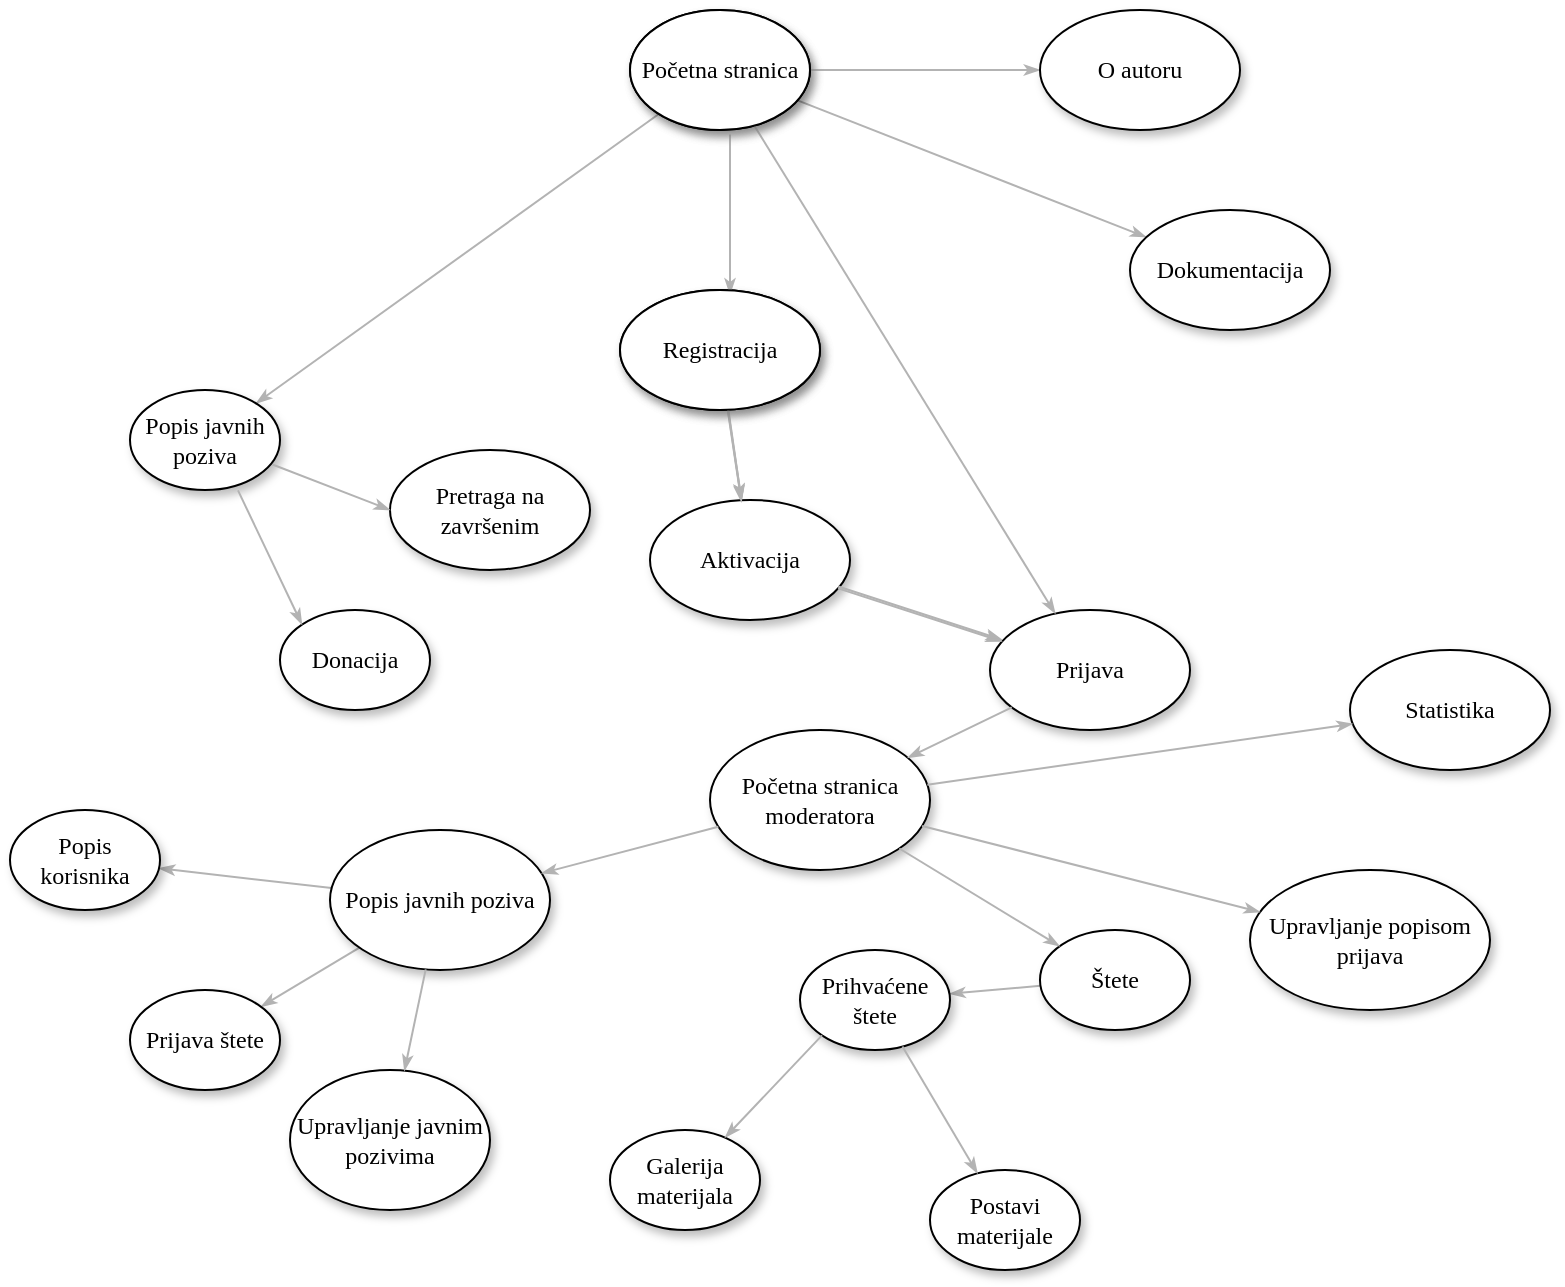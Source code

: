 <mxfile version="14.5.10" type="device"><diagram name="Page-1" id="42789a77-a242-8287-6e28-9cd8cfd52e62"><mxGraphModel dx="1102" dy="652" grid="1" gridSize="10" guides="1" tooltips="1" connect="1" arrows="1" fold="1" page="1" pageScale="1" pageWidth="1100" pageHeight="850" background="#ffffff" math="0" shadow="0"><root><mxCell id="0"/><mxCell id="1" parent="0"/><mxCell id="ZMJ_Dy11edj3K6WObZ-7-1" value="" style="edgeStyle=none;rounded=1;html=1;labelBackgroundColor=none;startArrow=none;startFill=0;startSize=5;endArrow=classicThin;endFill=1;endSize=5;jettySize=auto;orthogonalLoop=1;strokeColor=#B3B3B3;strokeWidth=1;fontFamily=Verdana;fontSize=12" edge="1" parent="1" source="ZMJ_Dy11edj3K6WObZ-7-33" target="ZMJ_Dy11edj3K6WObZ-7-7"><mxGeometry relative="1" as="geometry"><mxPoint x="457.01" y="126.08" as="sourcePoint"/></mxGeometry></mxCell><mxCell id="ZMJ_Dy11edj3K6WObZ-7-2" value="" style="edgeStyle=none;rounded=1;html=1;labelBackgroundColor=none;startArrow=none;startFill=0;startSize=5;endArrow=classicThin;endFill=1;endSize=5;jettySize=auto;orthogonalLoop=1;strokeColor=#B3B3B3;strokeWidth=1;fontFamily=Verdana;fontSize=12;" edge="1" parent="1" source="ZMJ_Dy11edj3K6WObZ-7-3" target="ZMJ_Dy11edj3K6WObZ-7-4"><mxGeometry relative="1" as="geometry"><mxPoint x="510.607" y="239.732" as="sourcePoint"/></mxGeometry></mxCell><mxCell id="ZMJ_Dy11edj3K6WObZ-7-3" value="&lt;span&gt;Štete&lt;/span&gt;" style="ellipse;whiteSpace=wrap;html=1;rounded=0;shadow=1;comic=0;labelBackgroundColor=none;strokeWidth=1;fontFamily=Verdana;fontSize=12;align=center;" vertex="1" parent="1"><mxGeometry x="665" y="460" width="75" height="50" as="geometry"/></mxCell><mxCell id="ZMJ_Dy11edj3K6WObZ-7-4" value="&lt;span&gt;Prihvaćene štete&lt;/span&gt;" style="ellipse;whiteSpace=wrap;html=1;rounded=0;shadow=1;comic=0;labelBackgroundColor=none;strokeWidth=1;fontFamily=Verdana;fontSize=12;align=center;" vertex="1" parent="1"><mxGeometry x="545" y="470" width="75" height="50" as="geometry"/></mxCell><mxCell id="ZMJ_Dy11edj3K6WObZ-7-5" value="Postavi materijale" style="ellipse;whiteSpace=wrap;html=1;rounded=0;shadow=1;comic=0;labelBackgroundColor=none;strokeWidth=1;fontFamily=Verdana;fontSize=12;align=center;" vertex="1" parent="1"><mxGeometry x="610" y="580" width="75" height="50" as="geometry"/></mxCell><mxCell id="ZMJ_Dy11edj3K6WObZ-7-6" value="" style="edgeStyle=none;rounded=1;html=1;labelBackgroundColor=none;startArrow=none;startFill=0;startSize=5;endArrow=classicThin;endFill=1;endSize=5;jettySize=auto;orthogonalLoop=1;strokeColor=#B3B3B3;strokeWidth=1;fontFamily=Verdana;fontSize=12" edge="1" parent="1" source="ZMJ_Dy11edj3K6WObZ-7-38" target="ZMJ_Dy11edj3K6WObZ-7-10"><mxGeometry relative="1" as="geometry"><mxPoint x="247.5" y="320" as="targetPoint"/></mxGeometry></mxCell><mxCell id="ZMJ_Dy11edj3K6WObZ-7-7" value="Popis javnih poziva" style="ellipse;whiteSpace=wrap;html=1;rounded=0;shadow=1;comic=0;labelBackgroundColor=none;strokeWidth=1;fontFamily=Verdana;fontSize=12;align=center;" vertex="1" parent="1"><mxGeometry x="210" y="190" width="75" height="50" as="geometry"/></mxCell><mxCell id="ZMJ_Dy11edj3K6WObZ-7-8" value="" style="edgeStyle=none;rounded=1;html=1;labelBackgroundColor=none;startArrow=none;startFill=0;startSize=5;endArrow=classicThin;endFill=1;endSize=5;jettySize=auto;orthogonalLoop=1;strokeColor=#B3B3B3;strokeWidth=1;fontFamily=Verdana;fontSize=12;" edge="1" parent="1" source="ZMJ_Dy11edj3K6WObZ-7-38" target="ZMJ_Dy11edj3K6WObZ-7-9"><mxGeometry relative="1" as="geometry"/></mxCell><mxCell id="ZMJ_Dy11edj3K6WObZ-7-9" value="&lt;span&gt;Popis korisnika&lt;/span&gt;" style="ellipse;whiteSpace=wrap;html=1;rounded=0;shadow=1;comic=0;labelBackgroundColor=none;strokeWidth=1;fontFamily=Verdana;fontSize=12;align=center;" vertex="1" parent="1"><mxGeometry x="150" y="400" width="75" height="50" as="geometry"/></mxCell><mxCell id="ZMJ_Dy11edj3K6WObZ-7-10" value="&lt;span&gt;Prijava štete&lt;/span&gt;" style="ellipse;whiteSpace=wrap;html=1;rounded=0;shadow=1;comic=0;labelBackgroundColor=none;strokeWidth=1;fontFamily=Verdana;fontSize=12;align=center;" vertex="1" parent="1"><mxGeometry x="210" y="490" width="75" height="50" as="geometry"/></mxCell><mxCell id="ZMJ_Dy11edj3K6WObZ-7-11" value="&lt;span&gt;Donacija&lt;/span&gt;" style="ellipse;whiteSpace=wrap;html=1;rounded=0;shadow=1;comic=0;labelBackgroundColor=none;strokeWidth=1;fontFamily=Verdana;fontSize=12;align=center;" vertex="1" parent="1"><mxGeometry x="285" y="300" width="75" height="50" as="geometry"/></mxCell><mxCell id="ZMJ_Dy11edj3K6WObZ-7-12" value="" style="edgeStyle=none;rounded=1;html=1;labelBackgroundColor=none;startArrow=none;startFill=0;startSize=5;endArrow=classicThin;endFill=1;endSize=5;jettySize=auto;orthogonalLoop=1;strokeColor=#B3B3B3;strokeWidth=1;fontFamily=Verdana;fontSize=12;exitX=0.72;exitY=1.004;exitDx=0;exitDy=0;entryX=0;entryY=0;entryDx=0;entryDy=0;exitPerimeter=0;" edge="1" parent="1" source="ZMJ_Dy11edj3K6WObZ-7-7" target="ZMJ_Dy11edj3K6WObZ-7-11"><mxGeometry relative="1" as="geometry"><mxPoint x="284.31" y="245" as="sourcePoint"/><mxPoint x="284.31" y="325" as="targetPoint"/></mxGeometry></mxCell><mxCell id="ZMJ_Dy11edj3K6WObZ-7-13" value="&lt;span&gt;Pretraga na završenim&lt;/span&gt;" style="ellipse;whiteSpace=wrap;html=1;rounded=0;shadow=1;comic=0;labelBackgroundColor=none;strokeWidth=1;fontFamily=Verdana;fontSize=12;align=center;" vertex="1" parent="1"><mxGeometry x="340" y="220" width="100" height="60" as="geometry"/></mxCell><mxCell id="ZMJ_Dy11edj3K6WObZ-7-14" value="" style="edgeStyle=none;rounded=1;html=1;labelBackgroundColor=none;startArrow=none;startFill=0;startSize=5;endArrow=classicThin;endFill=1;endSize=5;jettySize=auto;orthogonalLoop=1;strokeColor=#B3B3B3;strokeWidth=1;fontFamily=Verdana;fontSize=12;exitX=0.95;exitY=0.745;exitDx=0;exitDy=0;entryX=0;entryY=0.5;entryDx=0;entryDy=0;exitPerimeter=0;" edge="1" parent="1" source="ZMJ_Dy11edj3K6WObZ-7-7" target="ZMJ_Dy11edj3K6WObZ-7-13"><mxGeometry relative="1" as="geometry"><mxPoint x="290" y="232.88" as="sourcePoint"/><mxPoint x="321.983" y="280.002" as="targetPoint"/></mxGeometry></mxCell><mxCell id="ZMJ_Dy11edj3K6WObZ-7-15" value="" style="edgeStyle=none;rounded=1;html=1;labelBackgroundColor=none;startArrow=none;startFill=0;startSize=5;endArrow=classicThin;endFill=1;endSize=5;jettySize=auto;orthogonalLoop=1;strokeColor=#B3B3B3;strokeWidth=1;fontFamily=Verdana;fontSize=12;" edge="1" parent="1" source="ZMJ_Dy11edj3K6WObZ-7-4" target="ZMJ_Dy11edj3K6WObZ-7-5"><mxGeometry relative="1" as="geometry"><mxPoint x="546.038" y="249.598" as="sourcePoint"/><mxPoint x="588" y="421" as="targetPoint"/><Array as="points"/></mxGeometry></mxCell><mxCell id="ZMJ_Dy11edj3K6WObZ-7-16" value="Galerija materijala" style="ellipse;whiteSpace=wrap;html=1;rounded=0;shadow=1;comic=0;labelBackgroundColor=none;strokeWidth=1;fontFamily=Verdana;fontSize=12;align=center;" vertex="1" parent="1"><mxGeometry x="450" y="560" width="75" height="50" as="geometry"/></mxCell><mxCell id="ZMJ_Dy11edj3K6WObZ-7-17" value="" style="edgeStyle=none;rounded=1;html=1;labelBackgroundColor=none;startArrow=none;startFill=0;startSize=5;endArrow=classicThin;endFill=1;endSize=5;jettySize=auto;orthogonalLoop=1;strokeColor=#B3B3B3;strokeWidth=1;fontFamily=Verdana;fontSize=12;exitX=0;exitY=1;exitDx=0;exitDy=0;" edge="1" parent="1" source="ZMJ_Dy11edj3K6WObZ-7-4" target="ZMJ_Dy11edj3K6WObZ-7-16"><mxGeometry relative="1" as="geometry"><mxPoint x="532.5" y="352" as="sourcePoint"/><mxPoint x="509.175" y="393.9" as="targetPoint"/><Array as="points"/></mxGeometry></mxCell><mxCell id="ZMJ_Dy11edj3K6WObZ-7-18" value="" style="edgeStyle=none;rounded=1;html=1;labelBackgroundColor=none;startArrow=none;startFill=0;startSize=5;endArrow=classicThin;endFill=1;endSize=5;jettySize=auto;orthogonalLoop=1;strokeColor=#B3B3B3;strokeWidth=1;fontFamily=Verdana;fontSize=12" edge="1" parent="1" source="ZMJ_Dy11edj3K6WObZ-7-19" target="ZMJ_Dy11edj3K6WObZ-7-20"><mxGeometry relative="1" as="geometry"/></mxCell><mxCell id="ZMJ_Dy11edj3K6WObZ-7-19" value="Početna stranica" style="ellipse;whiteSpace=wrap;html=1;rounded=0;shadow=1;comic=0;labelBackgroundColor=none;strokeWidth=1;fontFamily=Verdana;fontSize=12;align=center;" vertex="1" parent="1"><mxGeometry x="460" width="90" height="60" as="geometry"/></mxCell><mxCell id="ZMJ_Dy11edj3K6WObZ-7-20" value="&lt;span&gt;Dokumentacija&lt;/span&gt;" style="ellipse;whiteSpace=wrap;html=1;rounded=0;shadow=1;comic=0;labelBackgroundColor=none;strokeWidth=1;fontFamily=Verdana;fontSize=12;align=center;" vertex="1" parent="1"><mxGeometry x="710" y="100" width="100" height="60" as="geometry"/></mxCell><mxCell id="ZMJ_Dy11edj3K6WObZ-7-21" value="" style="edgeStyle=none;rounded=1;html=1;labelBackgroundColor=none;startArrow=none;startFill=0;startSize=5;endArrow=classicThin;endFill=1;endSize=5;jettySize=auto;orthogonalLoop=1;strokeColor=#B3B3B3;strokeWidth=1;fontFamily=Verdana;fontSize=12" edge="1" parent="1" source="ZMJ_Dy11edj3K6WObZ-7-19" target="ZMJ_Dy11edj3K6WObZ-7-22"><mxGeometry relative="1" as="geometry"><mxPoint x="570.002" y="-54.806" as="sourcePoint"/></mxGeometry></mxCell><mxCell id="ZMJ_Dy11edj3K6WObZ-7-22" value="&lt;span&gt;O autoru&lt;br&gt;&lt;/span&gt;" style="ellipse;whiteSpace=wrap;html=1;rounded=0;shadow=1;comic=0;labelBackgroundColor=none;strokeWidth=1;fontFamily=Verdana;fontSize=12;align=center;" vertex="1" parent="1"><mxGeometry x="665" width="100" height="60" as="geometry"/></mxCell><mxCell id="ZMJ_Dy11edj3K6WObZ-7-23" value="&lt;span&gt;Prijava&lt;/span&gt;" style="ellipse;whiteSpace=wrap;html=1;rounded=0;shadow=1;comic=0;labelBackgroundColor=none;strokeWidth=1;fontFamily=Verdana;fontSize=12;align=center;" vertex="1" parent="1"><mxGeometry x="640" y="300" width="100" height="60" as="geometry"/></mxCell><mxCell id="ZMJ_Dy11edj3K6WObZ-7-24" value="" style="edgeStyle=none;rounded=1;html=1;labelBackgroundColor=none;startArrow=none;startFill=0;startSize=5;endArrow=classicThin;endFill=1;endSize=5;jettySize=auto;orthogonalLoop=1;strokeColor=#B3B3B3;strokeWidth=1;fontFamily=Verdana;fontSize=12" edge="1" parent="1" source="ZMJ_Dy11edj3K6WObZ-7-19" target="ZMJ_Dy11edj3K6WObZ-7-23"><mxGeometry relative="1" as="geometry"><mxPoint x="510.0" y="71.549" as="sourcePoint"/><mxPoint x="684.297" y="139.997" as="targetPoint"/></mxGeometry></mxCell><mxCell id="ZMJ_Dy11edj3K6WObZ-7-25" value="&lt;span&gt;Registracija&lt;/span&gt;" style="ellipse;whiteSpace=wrap;html=1;rounded=0;shadow=1;comic=0;labelBackgroundColor=none;strokeWidth=1;fontFamily=Verdana;fontSize=12;align=center;" vertex="1" parent="1"><mxGeometry x="455" y="140" width="100" height="60" as="geometry"/></mxCell><mxCell id="ZMJ_Dy11edj3K6WObZ-7-26" value="Aktivacija" style="ellipse;whiteSpace=wrap;html=1;rounded=0;shadow=1;comic=0;labelBackgroundColor=none;strokeWidth=1;fontFamily=Verdana;fontSize=12;align=center;" vertex="1" parent="1"><mxGeometry x="470" y="245" width="100" height="60" as="geometry"/></mxCell><mxCell id="ZMJ_Dy11edj3K6WObZ-7-27" value="" style="edgeStyle=none;rounded=1;html=1;labelBackgroundColor=none;startArrow=none;startFill=0;startSize=5;endArrow=classicThin;endFill=1;endSize=5;jettySize=auto;orthogonalLoop=1;strokeColor=#B3B3B3;strokeWidth=1;fontFamily=Verdana;fontSize=12" edge="1" parent="1" source="ZMJ_Dy11edj3K6WObZ-7-25" target="ZMJ_Dy11edj3K6WObZ-7-26"><mxGeometry relative="1" as="geometry"><mxPoint x="710" y="255" as="sourcePoint"/><mxPoint x="710" y="385" as="targetPoint"/></mxGeometry></mxCell><mxCell id="ZMJ_Dy11edj3K6WObZ-7-28" value="" style="edgeStyle=none;rounded=1;html=1;labelBackgroundColor=none;startArrow=none;startFill=0;startSize=5;endArrow=classicThin;endFill=1;endSize=5;jettySize=auto;orthogonalLoop=1;strokeColor=#B3B3B3;strokeWidth=1;fontFamily=Verdana;fontSize=12" edge="1" parent="1" source="ZMJ_Dy11edj3K6WObZ-7-26" target="ZMJ_Dy11edj3K6WObZ-7-23"><mxGeometry relative="1" as="geometry"><mxPoint x="530.651" y="258.492" as="sourcePoint"/><mxPoint x="554.331" y="301.511" as="targetPoint"/></mxGeometry></mxCell><mxCell id="ZMJ_Dy11edj3K6WObZ-7-29" value="" style="edgeStyle=none;rounded=1;html=1;labelBackgroundColor=none;startArrow=none;startFill=0;startSize=5;endArrow=classicThin;endFill=1;endSize=5;jettySize=auto;orthogonalLoop=1;strokeColor=#B3B3B3;strokeWidth=1;fontFamily=Verdana;fontSize=12" edge="1" parent="1"><mxGeometry relative="1" as="geometry"><mxPoint x="510" y="62.25" as="sourcePoint"/><mxPoint x="510" y="142.25" as="targetPoint"/></mxGeometry></mxCell><mxCell id="ZMJ_Dy11edj3K6WObZ-7-30" value="" style="edgeStyle=none;rounded=1;html=1;labelBackgroundColor=none;startArrow=none;startFill=0;startSize=5;endArrow=classicThin;endFill=1;endSize=5;jettySize=auto;orthogonalLoop=1;strokeColor=#B3B3B3;strokeWidth=1;fontFamily=Verdana;fontSize=12" edge="1" parent="1"><mxGeometry relative="1" as="geometry"><mxPoint x="508.987" y="200.794" as="sourcePoint"/><mxPoint x="515.73" y="246.0" as="targetPoint"/></mxGeometry></mxCell><mxCell id="ZMJ_Dy11edj3K6WObZ-7-31" value="" style="edgeStyle=none;rounded=1;html=1;labelBackgroundColor=none;startArrow=none;startFill=0;startSize=5;endArrow=classicThin;endFill=1;endSize=5;jettySize=auto;orthogonalLoop=1;strokeColor=#B3B3B3;strokeWidth=1;fontFamily=Verdana;fontSize=12" edge="1" parent="1"><mxGeometry relative="1" as="geometry"><mxPoint x="508.987" y="199.904" as="sourcePoint"/><mxPoint x="515.73" y="245.11" as="targetPoint"/></mxGeometry></mxCell><mxCell id="ZMJ_Dy11edj3K6WObZ-7-32" value="" style="edgeStyle=none;rounded=1;html=1;labelBackgroundColor=none;startArrow=none;startFill=0;startSize=5;endArrow=classicThin;endFill=1;endSize=5;jettySize=auto;orthogonalLoop=1;strokeColor=#B3B3B3;strokeWidth=1;fontFamily=Verdana;fontSize=12" edge="1" parent="1"><mxGeometry relative="1" as="geometry"><mxPoint x="564.118" y="288.228" as="sourcePoint"/><mxPoint x="645.99" y="314.872" as="targetPoint"/></mxGeometry></mxCell><mxCell id="ZMJ_Dy11edj3K6WObZ-7-33" value="Početna stranica" style="ellipse;whiteSpace=wrap;html=1;rounded=0;shadow=1;comic=0;labelBackgroundColor=none;strokeWidth=1;fontFamily=Verdana;fontSize=12;align=center;" vertex="1" parent="1"><mxGeometry x="460" width="90" height="60" as="geometry"/></mxCell><mxCell id="ZMJ_Dy11edj3K6WObZ-7-34" value="&lt;span&gt;Registracija&lt;/span&gt;" style="ellipse;whiteSpace=wrap;html=1;rounded=0;shadow=1;comic=0;labelBackgroundColor=none;strokeWidth=1;fontFamily=Verdana;fontSize=12;align=center;" vertex="1" parent="1"><mxGeometry x="455" y="140" width="100" height="60" as="geometry"/></mxCell><mxCell id="ZMJ_Dy11edj3K6WObZ-7-35" value="&lt;span&gt;Početna stranica moderatora&lt;/span&gt;" style="ellipse;whiteSpace=wrap;html=1;rounded=0;shadow=1;comic=0;labelBackgroundColor=none;strokeWidth=1;fontFamily=Verdana;fontSize=12;align=center;" vertex="1" parent="1"><mxGeometry x="500" y="360" width="110" height="70" as="geometry"/></mxCell><mxCell id="ZMJ_Dy11edj3K6WObZ-7-36" value="" style="edgeStyle=none;rounded=1;html=1;labelBackgroundColor=none;startArrow=none;startFill=0;startSize=5;endArrow=classicThin;endFill=1;endSize=5;jettySize=auto;orthogonalLoop=1;strokeColor=#B3B3B3;strokeWidth=1;fontFamily=Verdana;fontSize=12;" edge="1" parent="1" source="ZMJ_Dy11edj3K6WObZ-7-23" target="ZMJ_Dy11edj3K6WObZ-7-35"><mxGeometry relative="1" as="geometry"><mxPoint x="692.289" y="467.225" as="sourcePoint"/><mxPoint x="625.105" y="492.65" as="targetPoint"/></mxGeometry></mxCell><mxCell id="ZMJ_Dy11edj3K6WObZ-7-37" value="" style="edgeStyle=none;rounded=1;html=1;labelBackgroundColor=none;startArrow=none;startFill=0;startSize=5;endArrow=classicThin;endFill=1;endSize=5;jettySize=auto;orthogonalLoop=1;strokeColor=#B3B3B3;strokeWidth=1;fontFamily=Verdana;fontSize=12;" edge="1" parent="1" source="ZMJ_Dy11edj3K6WObZ-7-35" target="ZMJ_Dy11edj3K6WObZ-7-3"><mxGeometry relative="1" as="geometry"><mxPoint x="702.289" y="477.225" as="sourcePoint"/><mxPoint x="635.105" y="502.65" as="targetPoint"/></mxGeometry></mxCell><mxCell id="ZMJ_Dy11edj3K6WObZ-7-38" value="Popis javnih poziva" style="ellipse;whiteSpace=wrap;html=1;rounded=0;shadow=1;comic=0;labelBackgroundColor=none;strokeWidth=1;fontFamily=Verdana;fontSize=12;align=center;" vertex="1" parent="1"><mxGeometry x="310" y="410" width="110" height="70" as="geometry"/></mxCell><mxCell id="ZMJ_Dy11edj3K6WObZ-7-39" value="" style="edgeStyle=none;rounded=1;html=1;labelBackgroundColor=none;startArrow=none;startFill=0;startSize=5;endArrow=classicThin;endFill=1;endSize=5;jettySize=auto;orthogonalLoop=1;strokeColor=#B3B3B3;strokeWidth=1;fontFamily=Verdana;fontSize=12;" edge="1" parent="1" source="ZMJ_Dy11edj3K6WObZ-7-35" target="ZMJ_Dy11edj3K6WObZ-7-38"><mxGeometry relative="1" as="geometry"><mxPoint x="440.003" y="380.128" as="sourcePoint"/><mxPoint x="353.739" y="370.0" as="targetPoint"/></mxGeometry></mxCell><mxCell id="ZMJ_Dy11edj3K6WObZ-7-40" value="&lt;span&gt;Upravljanje javnim pozivima&lt;/span&gt;" style="ellipse;whiteSpace=wrap;html=1;rounded=0;shadow=1;comic=0;labelBackgroundColor=none;strokeWidth=1;fontFamily=Verdana;fontSize=12;align=center;" vertex="1" parent="1"><mxGeometry x="290" y="530" width="100" height="70" as="geometry"/></mxCell><mxCell id="ZMJ_Dy11edj3K6WObZ-7-41" value="" style="edgeStyle=none;rounded=1;html=1;labelBackgroundColor=none;startArrow=none;startFill=0;startSize=5;endArrow=classicThin;endFill=1;endSize=5;jettySize=auto;orthogonalLoop=1;strokeColor=#B3B3B3;strokeWidth=1;fontFamily=Verdana;fontSize=12" edge="1" parent="1" source="ZMJ_Dy11edj3K6WObZ-7-38" target="ZMJ_Dy11edj3K6WObZ-7-40"><mxGeometry relative="1" as="geometry"><mxPoint x="285.409" y="508.302" as="targetPoint"/><mxPoint x="334.841" y="478.915" as="sourcePoint"/></mxGeometry></mxCell><mxCell id="ZMJ_Dy11edj3K6WObZ-7-42" value="&lt;span&gt;Upravljanje popisom prijava&lt;/span&gt;" style="ellipse;whiteSpace=wrap;html=1;rounded=0;shadow=1;comic=0;labelBackgroundColor=none;strokeWidth=1;fontFamily=Verdana;fontSize=12;align=center;" vertex="1" parent="1"><mxGeometry x="770" y="430" width="120" height="70" as="geometry"/></mxCell><mxCell id="ZMJ_Dy11edj3K6WObZ-7-43" value="" style="edgeStyle=none;rounded=1;html=1;labelBackgroundColor=none;startArrow=none;startFill=0;startSize=5;endArrow=classicThin;endFill=1;endSize=5;jettySize=auto;orthogonalLoop=1;strokeColor=#B3B3B3;strokeWidth=1;fontFamily=Verdana;fontSize=12;" edge="1" parent="1" source="ZMJ_Dy11edj3K6WObZ-7-35" target="ZMJ_Dy11edj3K6WObZ-7-42"><mxGeometry relative="1" as="geometry"><mxPoint x="614.46" y="420.309" as="sourcePoint"/><mxPoint x="691.045" y="444.389" as="targetPoint"/></mxGeometry></mxCell><mxCell id="ZMJ_Dy11edj3K6WObZ-7-44" value="&lt;span&gt;Statistika&lt;/span&gt;" style="ellipse;whiteSpace=wrap;html=1;rounded=0;shadow=1;comic=0;labelBackgroundColor=none;strokeWidth=1;fontFamily=Verdana;fontSize=12;align=center;" vertex="1" parent="1"><mxGeometry x="820" y="320" width="100" height="60" as="geometry"/></mxCell><mxCell id="ZMJ_Dy11edj3K6WObZ-7-45" value="" style="edgeStyle=none;rounded=1;html=1;labelBackgroundColor=none;startArrow=none;startFill=0;startSize=5;endArrow=classicThin;endFill=1;endSize=5;jettySize=auto;orthogonalLoop=1;strokeColor=#B3B3B3;strokeWidth=1;fontFamily=Verdana;fontSize=12;" edge="1" parent="1" source="ZMJ_Dy11edj3K6WObZ-7-35" target="ZMJ_Dy11edj3K6WObZ-7-44"><mxGeometry relative="1" as="geometry"><mxPoint x="616.066" y="417.999" as="sourcePoint"/><mxPoint x="785.008" y="461.002" as="targetPoint"/></mxGeometry></mxCell></root></mxGraphModel></diagram></mxfile>